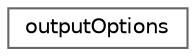 digraph "Graphical Class Hierarchy"
{
 // LATEX_PDF_SIZE
  bgcolor="transparent";
  edge [fontname=Helvetica,fontsize=10,labelfontname=Helvetica,labelfontsize=10];
  node [fontname=Helvetica,fontsize=10,shape=box,height=0.2,width=0.4];
  rankdir="LR";
  Node0 [id="Node000000",label="outputOptions",height=0.2,width=0.4,color="grey40", fillcolor="white", style="filled",URL="$classFoam_1_1vtk_1_1outputOptions.html",tooltip="Encapsulated combinations of output format options. This is primarily useful when defining the output..."];
}
